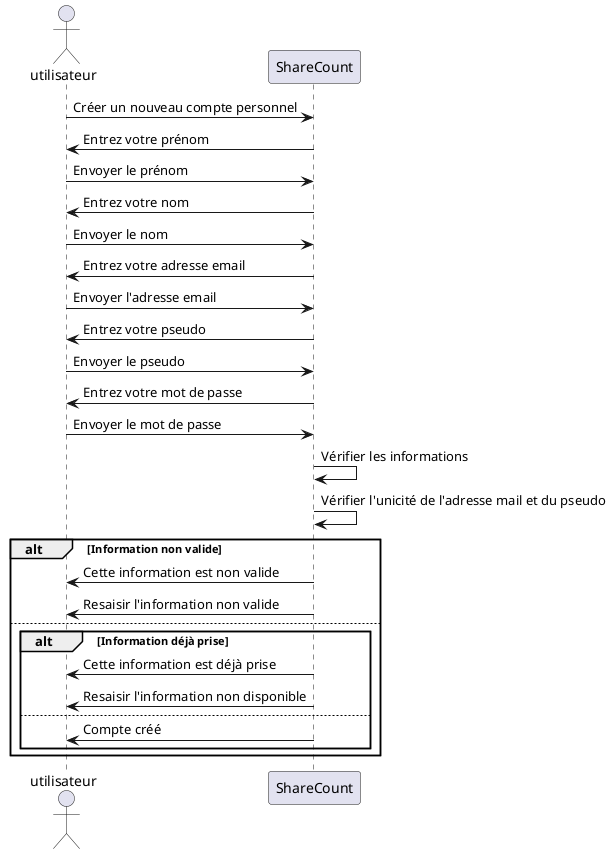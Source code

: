 @startuml  Créer compte personnel

actor utilisateur as u
participant ShareCount as sc

u -> sc : Créer un nouveau compte personnel
sc -> u : Entrez votre prénom
u -> sc : Envoyer le prénom
sc -> u : Entrez votre nom
u -> sc : Envoyer le nom
sc -> u : Entrez votre adresse email
u -> sc : Envoyer l'adresse email
sc -> u : Entrez votre pseudo
u -> sc : Envoyer le pseudo
sc -> u : Entrez votre mot de passe
u -> sc : Envoyer le mot de passe
sc -> sc : Vérifier les informations
sc -> sc : Vérifier l'unicité de l'adresse mail et du pseudo

alt Information non valide
sc -> u : Cette information est non valide
sc -> u : Resaisir l'information non valide
else

alt Information déjà prise
sc -> u : Cette information est déjà prise
sc -> u : Resaisir l'information non disponible
else

sc -> u : Compte créé

end

end

@enduml